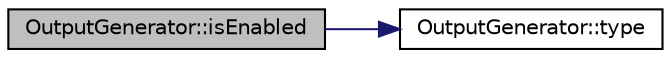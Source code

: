 digraph "OutputGenerator::isEnabled"
{
 // LATEX_PDF_SIZE
  edge [fontname="Helvetica",fontsize="10",labelfontname="Helvetica",labelfontsize="10"];
  node [fontname="Helvetica",fontsize="10",shape=record];
  rankdir="LR";
  Node1 [label="OutputGenerator::isEnabled",height=0.2,width=0.4,color="black", fillcolor="grey75", style="filled", fontcolor="black",tooltip=" "];
  Node1 -> Node2 [color="midnightblue",fontsize="10",style="solid",fontname="Helvetica"];
  Node2 [label="OutputGenerator::type",height=0.2,width=0.4,color="black", fillcolor="white", style="filled",URL="$classOutputGenerator.html#aca24be6325102c622c2a814e3c7d6b8a",tooltip=" "];
}

